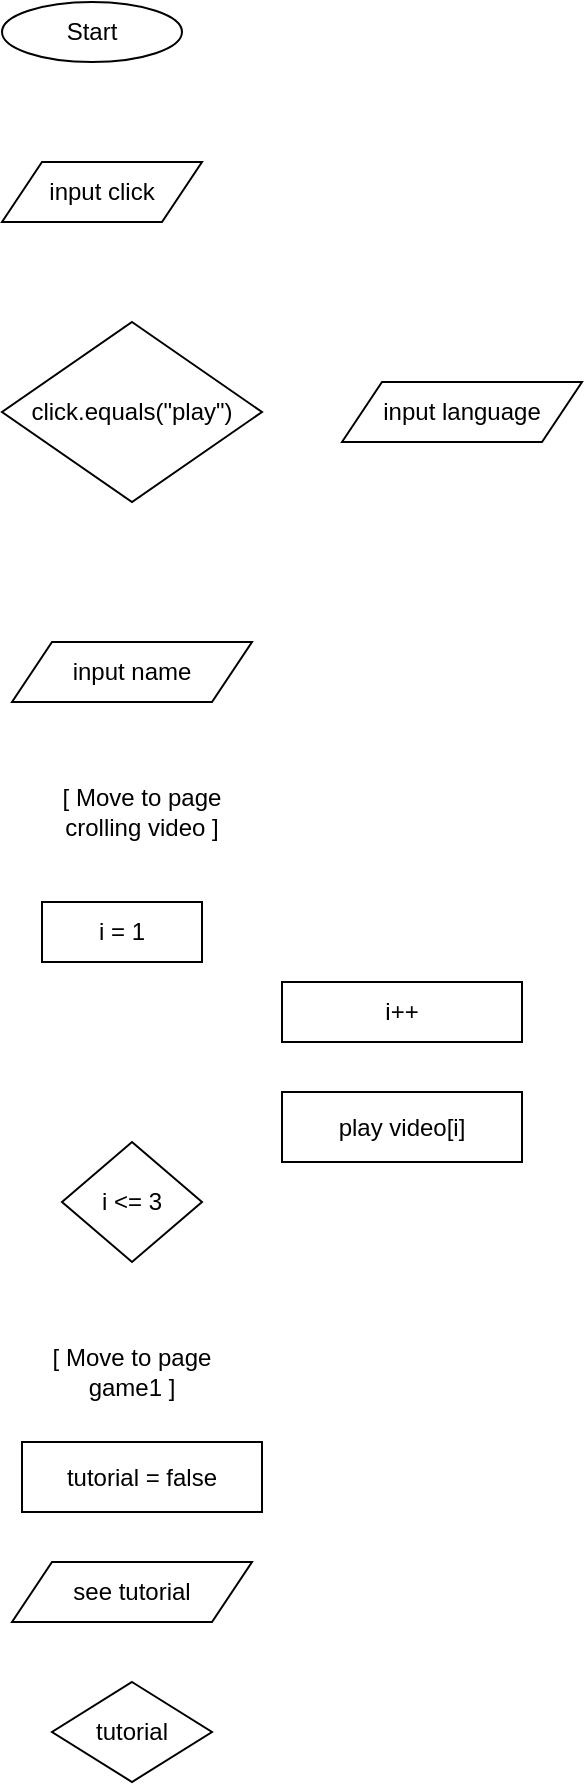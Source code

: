 <mxfile version="24.7.17">
  <diagram id="C5RBs43oDa-KdzZeNtuy" name="Page-1">
    <mxGraphModel dx="880" dy="444" grid="1" gridSize="10" guides="1" tooltips="1" connect="1" arrows="1" fold="1" page="1" pageScale="1" pageWidth="827" pageHeight="1169" math="0" shadow="0">
      <root>
        <mxCell id="WIyWlLk6GJQsqaUBKTNV-0" />
        <mxCell id="WIyWlLk6GJQsqaUBKTNV-1" parent="WIyWlLk6GJQsqaUBKTNV-0" />
        <mxCell id="gjM9OTv9I8srfG1ua2sc-0" value="Start" style="ellipse;whiteSpace=wrap;html=1;" vertex="1" parent="WIyWlLk6GJQsqaUBKTNV-1">
          <mxGeometry x="70" y="20" width="90" height="30" as="geometry" />
        </mxCell>
        <mxCell id="gjM9OTv9I8srfG1ua2sc-1" value="input click" style="shape=parallelogram;perimeter=parallelogramPerimeter;whiteSpace=wrap;html=1;fixedSize=1;" vertex="1" parent="WIyWlLk6GJQsqaUBKTNV-1">
          <mxGeometry x="70" y="100" width="100" height="30" as="geometry" />
        </mxCell>
        <mxCell id="gjM9OTv9I8srfG1ua2sc-2" value="click.equals(&quot;play&quot;)" style="rhombus;whiteSpace=wrap;html=1;" vertex="1" parent="WIyWlLk6GJQsqaUBKTNV-1">
          <mxGeometry x="70" y="180" width="130" height="90" as="geometry" />
        </mxCell>
        <mxCell id="gjM9OTv9I8srfG1ua2sc-4" value="input language" style="shape=parallelogram;perimeter=parallelogramPerimeter;whiteSpace=wrap;html=1;fixedSize=1;" vertex="1" parent="WIyWlLk6GJQsqaUBKTNV-1">
          <mxGeometry x="240" y="210" width="120" height="30" as="geometry" />
        </mxCell>
        <mxCell id="gjM9OTv9I8srfG1ua2sc-5" value="input name" style="shape=parallelogram;perimeter=parallelogramPerimeter;whiteSpace=wrap;html=1;fixedSize=1;" vertex="1" parent="WIyWlLk6GJQsqaUBKTNV-1">
          <mxGeometry x="75" y="340" width="120" height="30" as="geometry" />
        </mxCell>
        <mxCell id="gjM9OTv9I8srfG1ua2sc-6" value="[ Move to page crolling video ]" style="text;html=1;align=center;verticalAlign=middle;whiteSpace=wrap;rounded=0;" vertex="1" parent="WIyWlLk6GJQsqaUBKTNV-1">
          <mxGeometry x="80" y="410" width="120" height="30" as="geometry" />
        </mxCell>
        <mxCell id="gjM9OTv9I8srfG1ua2sc-7" value="i = 1" style="rounded=0;whiteSpace=wrap;html=1;" vertex="1" parent="WIyWlLk6GJQsqaUBKTNV-1">
          <mxGeometry x="90" y="470" width="80" height="30" as="geometry" />
        </mxCell>
        <mxCell id="gjM9OTv9I8srfG1ua2sc-8" value="i &amp;lt;= 3" style="rhombus;whiteSpace=wrap;html=1;" vertex="1" parent="WIyWlLk6GJQsqaUBKTNV-1">
          <mxGeometry x="100" y="590" width="70" height="60" as="geometry" />
        </mxCell>
        <mxCell id="gjM9OTv9I8srfG1ua2sc-9" value="play video[i]" style="rounded=0;whiteSpace=wrap;html=1;" vertex="1" parent="WIyWlLk6GJQsqaUBKTNV-1">
          <mxGeometry x="210" y="565" width="120" height="35" as="geometry" />
        </mxCell>
        <mxCell id="gjM9OTv9I8srfG1ua2sc-10" value="i++" style="rounded=0;whiteSpace=wrap;html=1;" vertex="1" parent="WIyWlLk6GJQsqaUBKTNV-1">
          <mxGeometry x="210" y="510" width="120" height="30" as="geometry" />
        </mxCell>
        <mxCell id="gjM9OTv9I8srfG1ua2sc-11" value="[ Move to page game1 ]" style="text;html=1;align=center;verticalAlign=middle;whiteSpace=wrap;rounded=0;" vertex="1" parent="WIyWlLk6GJQsqaUBKTNV-1">
          <mxGeometry x="75" y="690" width="120" height="30" as="geometry" />
        </mxCell>
        <mxCell id="gjM9OTv9I8srfG1ua2sc-12" value="tutorial = false" style="rounded=0;whiteSpace=wrap;html=1;" vertex="1" parent="WIyWlLk6GJQsqaUBKTNV-1">
          <mxGeometry x="80" y="740" width="120" height="35" as="geometry" />
        </mxCell>
        <mxCell id="gjM9OTv9I8srfG1ua2sc-13" value="see tutorial" style="shape=parallelogram;perimeter=parallelogramPerimeter;whiteSpace=wrap;html=1;fixedSize=1;" vertex="1" parent="WIyWlLk6GJQsqaUBKTNV-1">
          <mxGeometry x="75" y="800" width="120" height="30" as="geometry" />
        </mxCell>
        <mxCell id="gjM9OTv9I8srfG1ua2sc-14" value="tutorial" style="rhombus;whiteSpace=wrap;html=1;" vertex="1" parent="WIyWlLk6GJQsqaUBKTNV-1">
          <mxGeometry x="95" y="860" width="80" height="50" as="geometry" />
        </mxCell>
      </root>
    </mxGraphModel>
  </diagram>
</mxfile>
